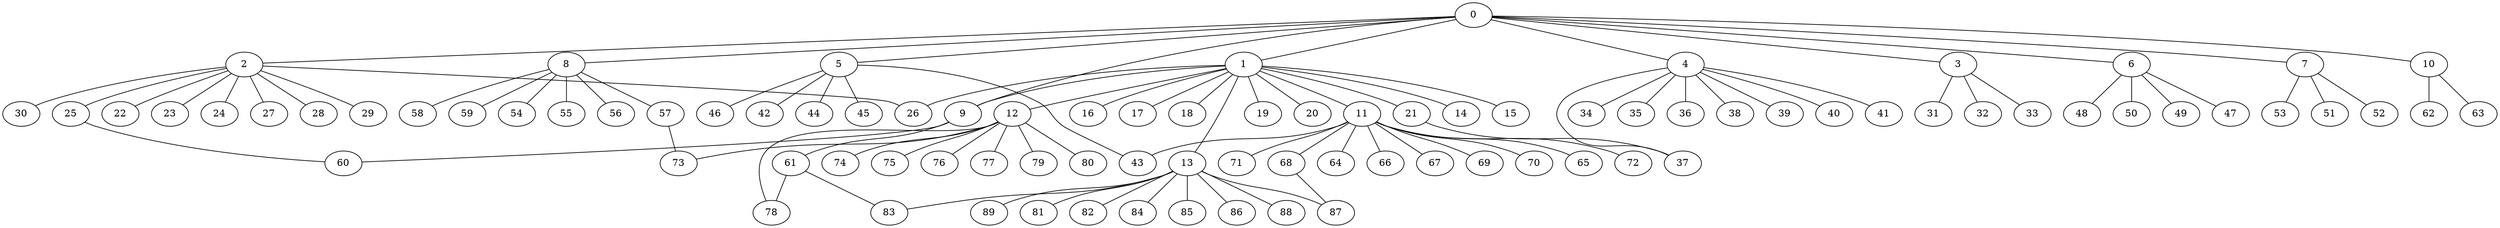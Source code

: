 
graph graphname {
    0 -- 1
0 -- 2
0 -- 3
0 -- 4
0 -- 5
0 -- 6
0 -- 7
0 -- 8
0 -- 9
0 -- 10
1 -- 11
1 -- 12
1 -- 13
1 -- 14
1 -- 15
1 -- 16
1 -- 17
1 -- 18
1 -- 19
1 -- 20
1 -- 21
1 -- 26
1 -- 9
2 -- 22
2 -- 23
2 -- 24
2 -- 25
2 -- 26
2 -- 27
2 -- 28
2 -- 29
2 -- 30
3 -- 32
3 -- 33
3 -- 31
4 -- 34
4 -- 35
4 -- 36
4 -- 37
4 -- 38
4 -- 39
4 -- 40
4 -- 41
5 -- 42
5 -- 43
5 -- 44
5 -- 45
5 -- 46
6 -- 48
6 -- 50
6 -- 49
6 -- 47
7 -- 51
7 -- 52
7 -- 53
8 -- 54
8 -- 55
8 -- 56
8 -- 57
8 -- 58
8 -- 59
9 -- 60
9 -- 61
10 -- 62
10 -- 63
11 -- 64
11 -- 66
11 -- 67
11 -- 68
11 -- 69
11 -- 70
11 -- 65
11 -- 72
11 -- 71
11 -- 43
12 -- 73
12 -- 74
12 -- 75
12 -- 76
12 -- 77
12 -- 78
12 -- 79
12 -- 80
13 -- 81
13 -- 82
13 -- 83
13 -- 84
13 -- 85
13 -- 86
13 -- 87
13 -- 88
13 -- 89
21 -- 37
25 -- 60
57 -- 73
61 -- 83
61 -- 78
68 -- 87

}
